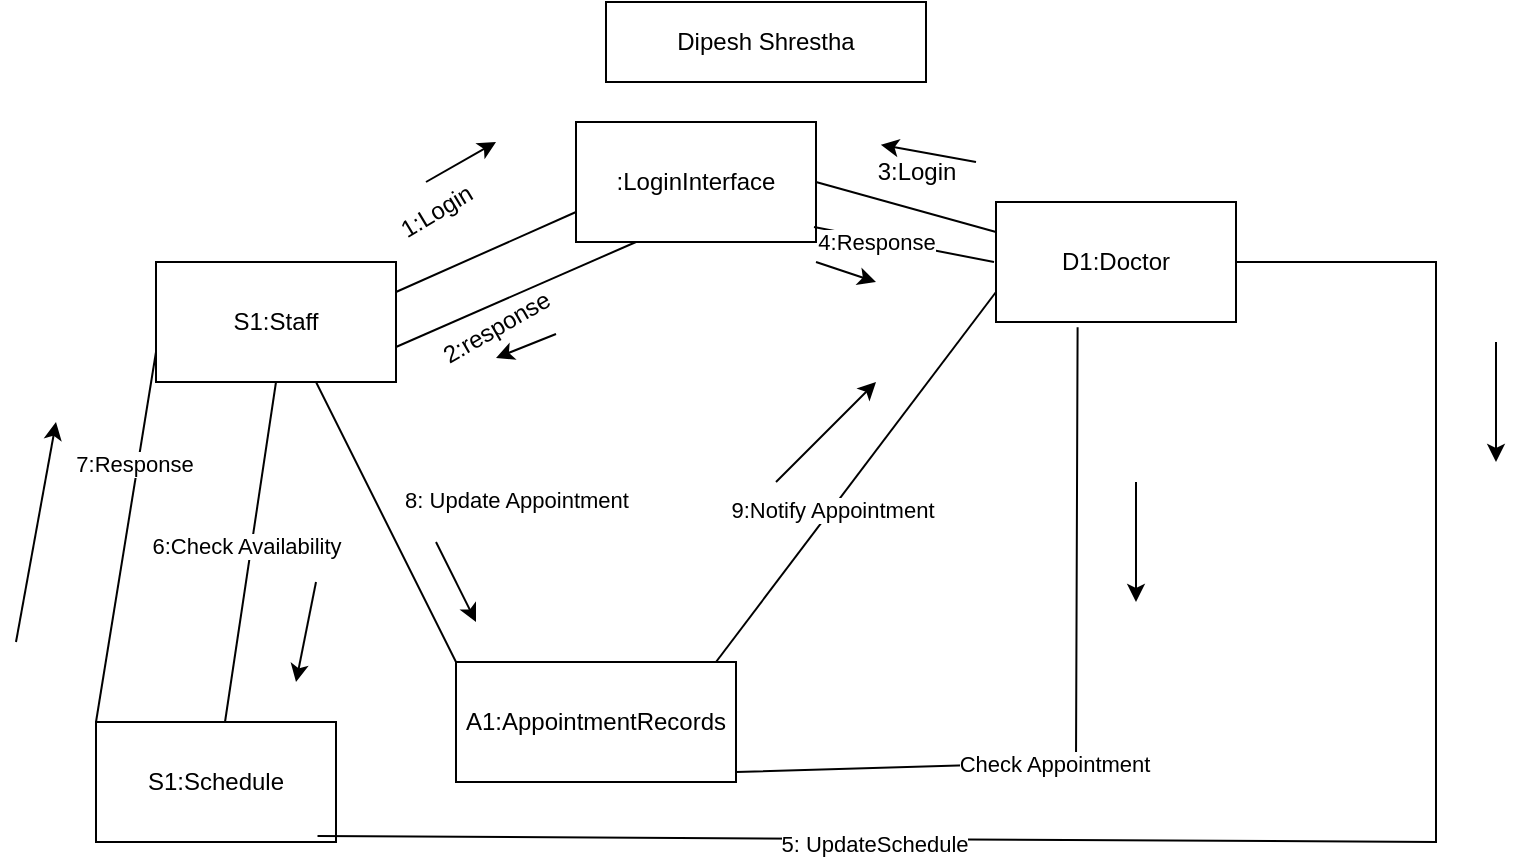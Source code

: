 <mxfile version="24.7.5">
  <diagram name="Page-1" id="HiXk-SU9WVYcD0BrkWCi">
    <mxGraphModel dx="1276" dy="606" grid="1" gridSize="10" guides="1" tooltips="1" connect="1" arrows="1" fold="1" page="1" pageScale="1" pageWidth="850" pageHeight="1100" math="0" shadow="0">
      <root>
        <mxCell id="0" />
        <mxCell id="1" parent="0" />
        <mxCell id="TienWx5GTld62PIhPslx-1" value="S1:Staff" style="rounded=0;whiteSpace=wrap;html=1;" vertex="1" parent="1">
          <mxGeometry x="120" y="140" width="120" height="60" as="geometry" />
        </mxCell>
        <mxCell id="TienWx5GTld62PIhPslx-2" value="D1:Doctor" style="rounded=0;whiteSpace=wrap;html=1;" vertex="1" parent="1">
          <mxGeometry x="540" y="110" width="120" height="60" as="geometry" />
        </mxCell>
        <mxCell id="TienWx5GTld62PIhPslx-3" value="A1:AppointmentRecords" style="rounded=0;whiteSpace=wrap;html=1;" vertex="1" parent="1">
          <mxGeometry x="270" y="340" width="140" height="60" as="geometry" />
        </mxCell>
        <mxCell id="TienWx5GTld62PIhPslx-5" value=":LoginInterface" style="rounded=0;whiteSpace=wrap;html=1;" vertex="1" parent="1">
          <mxGeometry x="330" y="70" width="120" height="60" as="geometry" />
        </mxCell>
        <mxCell id="TienWx5GTld62PIhPslx-10" value="1:Login" style="text;html=1;align=center;verticalAlign=middle;resizable=0;points=[];autosize=1;strokeColor=none;fillColor=none;rotation=-31;" vertex="1" parent="1">
          <mxGeometry x="230" y="100" width="60" height="30" as="geometry" />
        </mxCell>
        <mxCell id="TienWx5GTld62PIhPslx-11" value="3:Login" style="text;html=1;align=center;verticalAlign=middle;resizable=0;points=[];autosize=1;strokeColor=none;fillColor=none;" vertex="1" parent="1">
          <mxGeometry x="470" y="80" width="60" height="30" as="geometry" />
        </mxCell>
        <mxCell id="TienWx5GTld62PIhPslx-12" value="" style="endArrow=none;html=1;rounded=0;exitX=1;exitY=0.25;exitDx=0;exitDy=0;entryX=0;entryY=0.75;entryDx=0;entryDy=0;" edge="1" parent="1" source="TienWx5GTld62PIhPslx-1" target="TienWx5GTld62PIhPslx-5">
          <mxGeometry width="50" height="50" relative="1" as="geometry">
            <mxPoint x="400" y="280" as="sourcePoint" />
            <mxPoint x="450" y="230" as="targetPoint" />
          </mxGeometry>
        </mxCell>
        <mxCell id="TienWx5GTld62PIhPslx-13" value="" style="endArrow=none;html=1;rounded=0;entryX=0;entryY=0.25;entryDx=0;entryDy=0;exitX=1;exitY=0.5;exitDx=0;exitDy=0;" edge="1" parent="1" source="TienWx5GTld62PIhPslx-5" target="TienWx5GTld62PIhPslx-2">
          <mxGeometry width="50" height="50" relative="1" as="geometry">
            <mxPoint x="460" y="105" as="sourcePoint" />
            <mxPoint x="540" y="60" as="targetPoint" />
          </mxGeometry>
        </mxCell>
        <mxCell id="TienWx5GTld62PIhPslx-14" value="" style="endArrow=none;html=1;rounded=0;exitX=1;exitY=0.5;exitDx=0;exitDy=0;entryX=0;entryY=0.5;entryDx=0;entryDy=0;" edge="1" parent="1">
          <mxGeometry width="50" height="50" relative="1" as="geometry">
            <mxPoint x="449" y="122.5" as="sourcePoint" />
            <mxPoint x="539" y="140" as="targetPoint" />
          </mxGeometry>
        </mxCell>
        <mxCell id="TienWx5GTld62PIhPslx-17" value="4:Response" style="edgeLabel;html=1;align=center;verticalAlign=middle;resizable=0;points=[];" vertex="1" connectable="0" parent="TienWx5GTld62PIhPslx-14">
          <mxGeometry x="-0.312" y="-1" relative="1" as="geometry">
            <mxPoint as="offset" />
          </mxGeometry>
        </mxCell>
        <mxCell id="TienWx5GTld62PIhPslx-15" value="" style="endArrow=none;html=1;rounded=0;exitX=1;exitY=0.5;exitDx=0;exitDy=0;entryX=0.25;entryY=1;entryDx=0;entryDy=0;" edge="1" parent="1" target="TienWx5GTld62PIhPslx-5">
          <mxGeometry width="50" height="50" relative="1" as="geometry">
            <mxPoint x="240" y="182.5" as="sourcePoint" />
            <mxPoint x="330" y="200" as="targetPoint" />
          </mxGeometry>
        </mxCell>
        <mxCell id="TienWx5GTld62PIhPslx-16" value="2:response" style="text;html=1;align=center;verticalAlign=middle;resizable=0;points=[];autosize=1;strokeColor=none;fillColor=none;rotation=-30;" vertex="1" parent="1">
          <mxGeometry x="250" y="158" width="80" height="30" as="geometry" />
        </mxCell>
        <mxCell id="TienWx5GTld62PIhPslx-18" value="" style="endArrow=classic;html=1;rounded=0;" edge="1" parent="1">
          <mxGeometry width="50" height="50" relative="1" as="geometry">
            <mxPoint x="255" y="100" as="sourcePoint" />
            <mxPoint x="290" y="80" as="targetPoint" />
          </mxGeometry>
        </mxCell>
        <mxCell id="TienWx5GTld62PIhPslx-19" value="" style="endArrow=classic;html=1;rounded=0;" edge="1" parent="1">
          <mxGeometry width="50" height="50" relative="1" as="geometry">
            <mxPoint x="450" y="140" as="sourcePoint" />
            <mxPoint x="480" y="150" as="targetPoint" />
          </mxGeometry>
        </mxCell>
        <mxCell id="TienWx5GTld62PIhPslx-20" value="" style="endArrow=classic;html=1;rounded=0;entryX=0.207;entryY=0.047;entryDx=0;entryDy=0;exitX=1;exitY=0.333;exitDx=0;exitDy=0;exitPerimeter=0;entryPerimeter=0;" edge="1" parent="1" source="TienWx5GTld62PIhPslx-11" target="TienWx5GTld62PIhPslx-11">
          <mxGeometry width="50" height="50" relative="1" as="geometry">
            <mxPoint x="505" y="158" as="sourcePoint" />
            <mxPoint x="540" y="138" as="targetPoint" />
          </mxGeometry>
        </mxCell>
        <mxCell id="TienWx5GTld62PIhPslx-23" value="" style="endArrow=classic;html=1;rounded=0;" edge="1" parent="1">
          <mxGeometry width="50" height="50" relative="1" as="geometry">
            <mxPoint x="320" y="176" as="sourcePoint" />
            <mxPoint x="290" y="188" as="targetPoint" />
          </mxGeometry>
        </mxCell>
        <mxCell id="TienWx5GTld62PIhPslx-25" value="" style="endArrow=none;html=1;rounded=0;entryX=0;entryY=0;entryDx=0;entryDy=0;" edge="1" parent="1" target="TienWx5GTld62PIhPslx-3">
          <mxGeometry width="50" height="50" relative="1" as="geometry">
            <mxPoint x="200" y="200" as="sourcePoint" />
            <mxPoint x="250" y="150" as="targetPoint" />
          </mxGeometry>
        </mxCell>
        <mxCell id="TienWx5GTld62PIhPslx-39" value="8: Update Appointment" style="edgeLabel;html=1;align=center;verticalAlign=middle;resizable=0;points=[];" vertex="1" connectable="0" parent="TienWx5GTld62PIhPslx-25">
          <mxGeometry x="-0.179" y="-2" relative="1" as="geometry">
            <mxPoint x="73" as="offset" />
          </mxGeometry>
        </mxCell>
        <mxCell id="TienWx5GTld62PIhPslx-27" value="S1:Schedule" style="rounded=0;whiteSpace=wrap;html=1;" vertex="1" parent="1">
          <mxGeometry x="90" y="370" width="120" height="60" as="geometry" />
        </mxCell>
        <mxCell id="TienWx5GTld62PIhPslx-28" value="" style="endArrow=none;html=1;rounded=0;exitX=0.5;exitY=1;exitDx=0;exitDy=0;" edge="1" parent="1" source="TienWx5GTld62PIhPslx-1" target="TienWx5GTld62PIhPslx-27">
          <mxGeometry width="50" height="50" relative="1" as="geometry">
            <mxPoint x="210" y="210" as="sourcePoint" />
            <mxPoint x="280" y="350" as="targetPoint" />
          </mxGeometry>
        </mxCell>
        <mxCell id="TienWx5GTld62PIhPslx-29" value="6:Check Availability" style="edgeLabel;html=1;align=center;verticalAlign=middle;resizable=0;points=[];" vertex="1" connectable="0" parent="TienWx5GTld62PIhPslx-28">
          <mxGeometry x="-0.037" y="-3" relative="1" as="geometry">
            <mxPoint as="offset" />
          </mxGeometry>
        </mxCell>
        <mxCell id="TienWx5GTld62PIhPslx-30" value="" style="endArrow=none;html=1;rounded=0;exitX=0.923;exitY=0.95;exitDx=0;exitDy=0;exitPerimeter=0;" edge="1" parent="1" source="TienWx5GTld62PIhPslx-27">
          <mxGeometry width="50" height="50" relative="1" as="geometry">
            <mxPoint x="610" y="190" as="sourcePoint" />
            <mxPoint x="660" y="140" as="targetPoint" />
            <Array as="points">
              <mxPoint x="760" y="430" />
              <mxPoint x="760" y="140" />
            </Array>
          </mxGeometry>
        </mxCell>
        <mxCell id="TienWx5GTld62PIhPslx-32" value="5: UpdateSchedule" style="edgeLabel;html=1;align=center;verticalAlign=middle;resizable=0;points=[];" vertex="1" connectable="0" parent="TienWx5GTld62PIhPslx-30">
          <mxGeometry x="-0.414" y="-2" relative="1" as="geometry">
            <mxPoint as="offset" />
          </mxGeometry>
        </mxCell>
        <mxCell id="TienWx5GTld62PIhPslx-34" value="" style="endArrow=none;html=1;rounded=0;entryX=0;entryY=0.75;entryDx=0;entryDy=0;" edge="1" parent="1" target="TienWx5GTld62PIhPslx-1">
          <mxGeometry width="50" height="50" relative="1" as="geometry">
            <mxPoint x="90" y="370" as="sourcePoint" />
            <mxPoint x="140" y="320" as="targetPoint" />
          </mxGeometry>
        </mxCell>
        <mxCell id="TienWx5GTld62PIhPslx-37" value="7:Response" style="edgeLabel;html=1;align=center;verticalAlign=middle;resizable=0;points=[];" vertex="1" connectable="0" parent="TienWx5GTld62PIhPslx-34">
          <mxGeometry x="0.397" y="2" relative="1" as="geometry">
            <mxPoint as="offset" />
          </mxGeometry>
        </mxCell>
        <mxCell id="TienWx5GTld62PIhPslx-35" value="" style="endArrow=classic;html=1;rounded=0;" edge="1" parent="1">
          <mxGeometry width="50" height="50" relative="1" as="geometry">
            <mxPoint x="790" y="180" as="sourcePoint" />
            <mxPoint x="790" y="240" as="targetPoint" />
          </mxGeometry>
        </mxCell>
        <mxCell id="TienWx5GTld62PIhPslx-36" value="" style="endArrow=classic;html=1;rounded=0;" edge="1" parent="1">
          <mxGeometry width="50" height="50" relative="1" as="geometry">
            <mxPoint x="200" y="300" as="sourcePoint" />
            <mxPoint x="190" y="350" as="targetPoint" />
          </mxGeometry>
        </mxCell>
        <mxCell id="TienWx5GTld62PIhPslx-38" value="" style="endArrow=classic;html=1;rounded=0;" edge="1" parent="1">
          <mxGeometry width="50" height="50" relative="1" as="geometry">
            <mxPoint x="50" y="330" as="sourcePoint" />
            <mxPoint x="70" y="220" as="targetPoint" />
          </mxGeometry>
        </mxCell>
        <mxCell id="TienWx5GTld62PIhPslx-40" value="" style="endArrow=classic;html=1;rounded=0;" edge="1" parent="1">
          <mxGeometry width="50" height="50" relative="1" as="geometry">
            <mxPoint x="260" y="280" as="sourcePoint" />
            <mxPoint x="280" y="320" as="targetPoint" />
          </mxGeometry>
        </mxCell>
        <mxCell id="TienWx5GTld62PIhPslx-42" value="" style="endArrow=none;html=1;rounded=0;entryX=0;entryY=0.75;entryDx=0;entryDy=0;" edge="1" parent="1" target="TienWx5GTld62PIhPslx-2">
          <mxGeometry width="50" height="50" relative="1" as="geometry">
            <mxPoint x="400" y="340" as="sourcePoint" />
            <mxPoint x="450" y="290" as="targetPoint" />
          </mxGeometry>
        </mxCell>
        <mxCell id="TienWx5GTld62PIhPslx-43" value="9:Notify Appointment" style="edgeLabel;html=1;align=center;verticalAlign=middle;resizable=0;points=[];" vertex="1" connectable="0" parent="TienWx5GTld62PIhPslx-42">
          <mxGeometry x="-0.18" relative="1" as="geometry">
            <mxPoint as="offset" />
          </mxGeometry>
        </mxCell>
        <mxCell id="TienWx5GTld62PIhPslx-44" value="" style="endArrow=none;html=1;rounded=0;entryX=0.34;entryY=1.043;entryDx=0;entryDy=0;entryPerimeter=0;" edge="1" parent="1" target="TienWx5GTld62PIhPslx-2">
          <mxGeometry width="50" height="50" relative="1" as="geometry">
            <mxPoint x="410" y="395" as="sourcePoint" />
            <mxPoint x="550" y="210" as="targetPoint" />
            <Array as="points">
              <mxPoint x="580" y="390" />
            </Array>
          </mxGeometry>
        </mxCell>
        <mxCell id="TienWx5GTld62PIhPslx-45" value="Check Appointment" style="edgeLabel;html=1;align=center;verticalAlign=middle;resizable=0;points=[];" vertex="1" connectable="0" parent="TienWx5GTld62PIhPslx-44">
          <mxGeometry x="-0.18" relative="1" as="geometry">
            <mxPoint as="offset" />
          </mxGeometry>
        </mxCell>
        <mxCell id="TienWx5GTld62PIhPslx-46" value="" style="endArrow=classic;html=1;rounded=0;" edge="1" parent="1">
          <mxGeometry width="50" height="50" relative="1" as="geometry">
            <mxPoint x="610" y="250" as="sourcePoint" />
            <mxPoint x="610" y="310" as="targetPoint" />
          </mxGeometry>
        </mxCell>
        <mxCell id="TienWx5GTld62PIhPslx-47" value="" style="endArrow=classic;html=1;rounded=0;" edge="1" parent="1">
          <mxGeometry width="50" height="50" relative="1" as="geometry">
            <mxPoint x="430" y="250" as="sourcePoint" />
            <mxPoint x="480" y="200" as="targetPoint" />
          </mxGeometry>
        </mxCell>
        <mxCell id="TienWx5GTld62PIhPslx-48" value="Dipesh Shrestha" style="rounded=0;whiteSpace=wrap;html=1;" vertex="1" parent="1">
          <mxGeometry x="345" y="10" width="160" height="40" as="geometry" />
        </mxCell>
      </root>
    </mxGraphModel>
  </diagram>
</mxfile>
